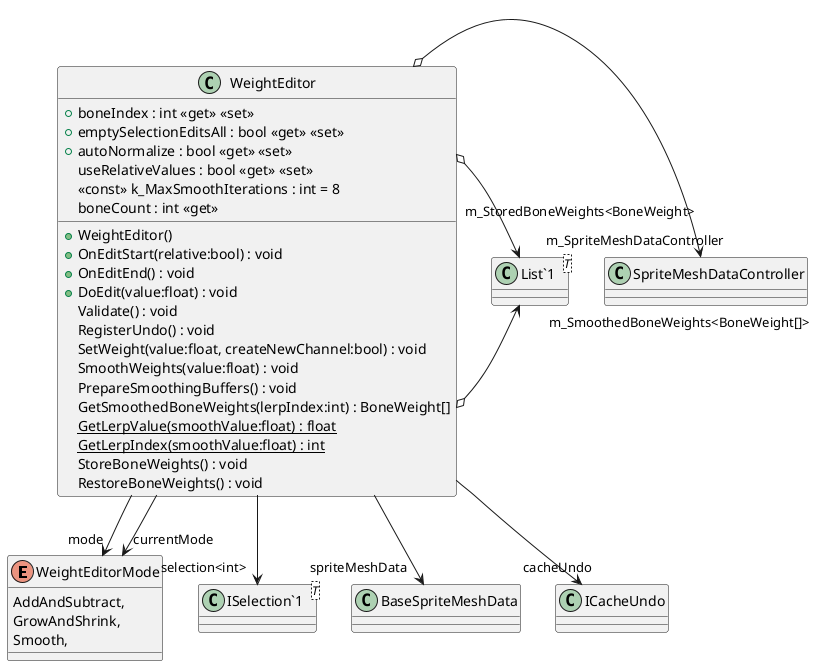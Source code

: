 @startuml
enum WeightEditorMode {
    AddAndSubtract,
    GrowAndShrink,
    Smooth,
}
class WeightEditor {
    + boneIndex : int <<get>> <<set>>
    + emptySelectionEditsAll : bool <<get>> <<set>>
    + autoNormalize : bool <<get>> <<set>>
    useRelativeValues : bool <<get>> <<set>>
    <<const>> k_MaxSmoothIterations : int = 8
    boneCount : int <<get>>
    + WeightEditor()
    + OnEditStart(relative:bool) : void
    + OnEditEnd() : void
    + DoEdit(value:float) : void
    Validate() : void
    RegisterUndo() : void
    SetWeight(value:float, createNewChannel:bool) : void
    SmoothWeights(value:float) : void
    PrepareSmoothingBuffers() : void
    GetSmoothedBoneWeights(lerpIndex:int) : BoneWeight[]
    {static} GetLerpValue(smoothValue:float) : float
    {static} GetLerpIndex(smoothValue:float) : int
    StoreBoneWeights() : void
    RestoreBoneWeights() : void
}
class "ISelection`1"<T> {
}
class "List`1"<T> {
}
WeightEditor --> "spriteMeshData" BaseSpriteMeshData
WeightEditor --> "cacheUndo" ICacheUndo
WeightEditor --> "mode" WeightEditorMode
WeightEditor --> "selection<int>" "ISelection`1"
WeightEditor --> "currentMode" WeightEditorMode
WeightEditor o-> "m_SpriteMeshDataController" SpriteMeshDataController
WeightEditor o-> "m_SmoothedBoneWeights<BoneWeight[]>" "List`1"
WeightEditor o-> "m_StoredBoneWeights<BoneWeight>" "List`1"
@enduml
